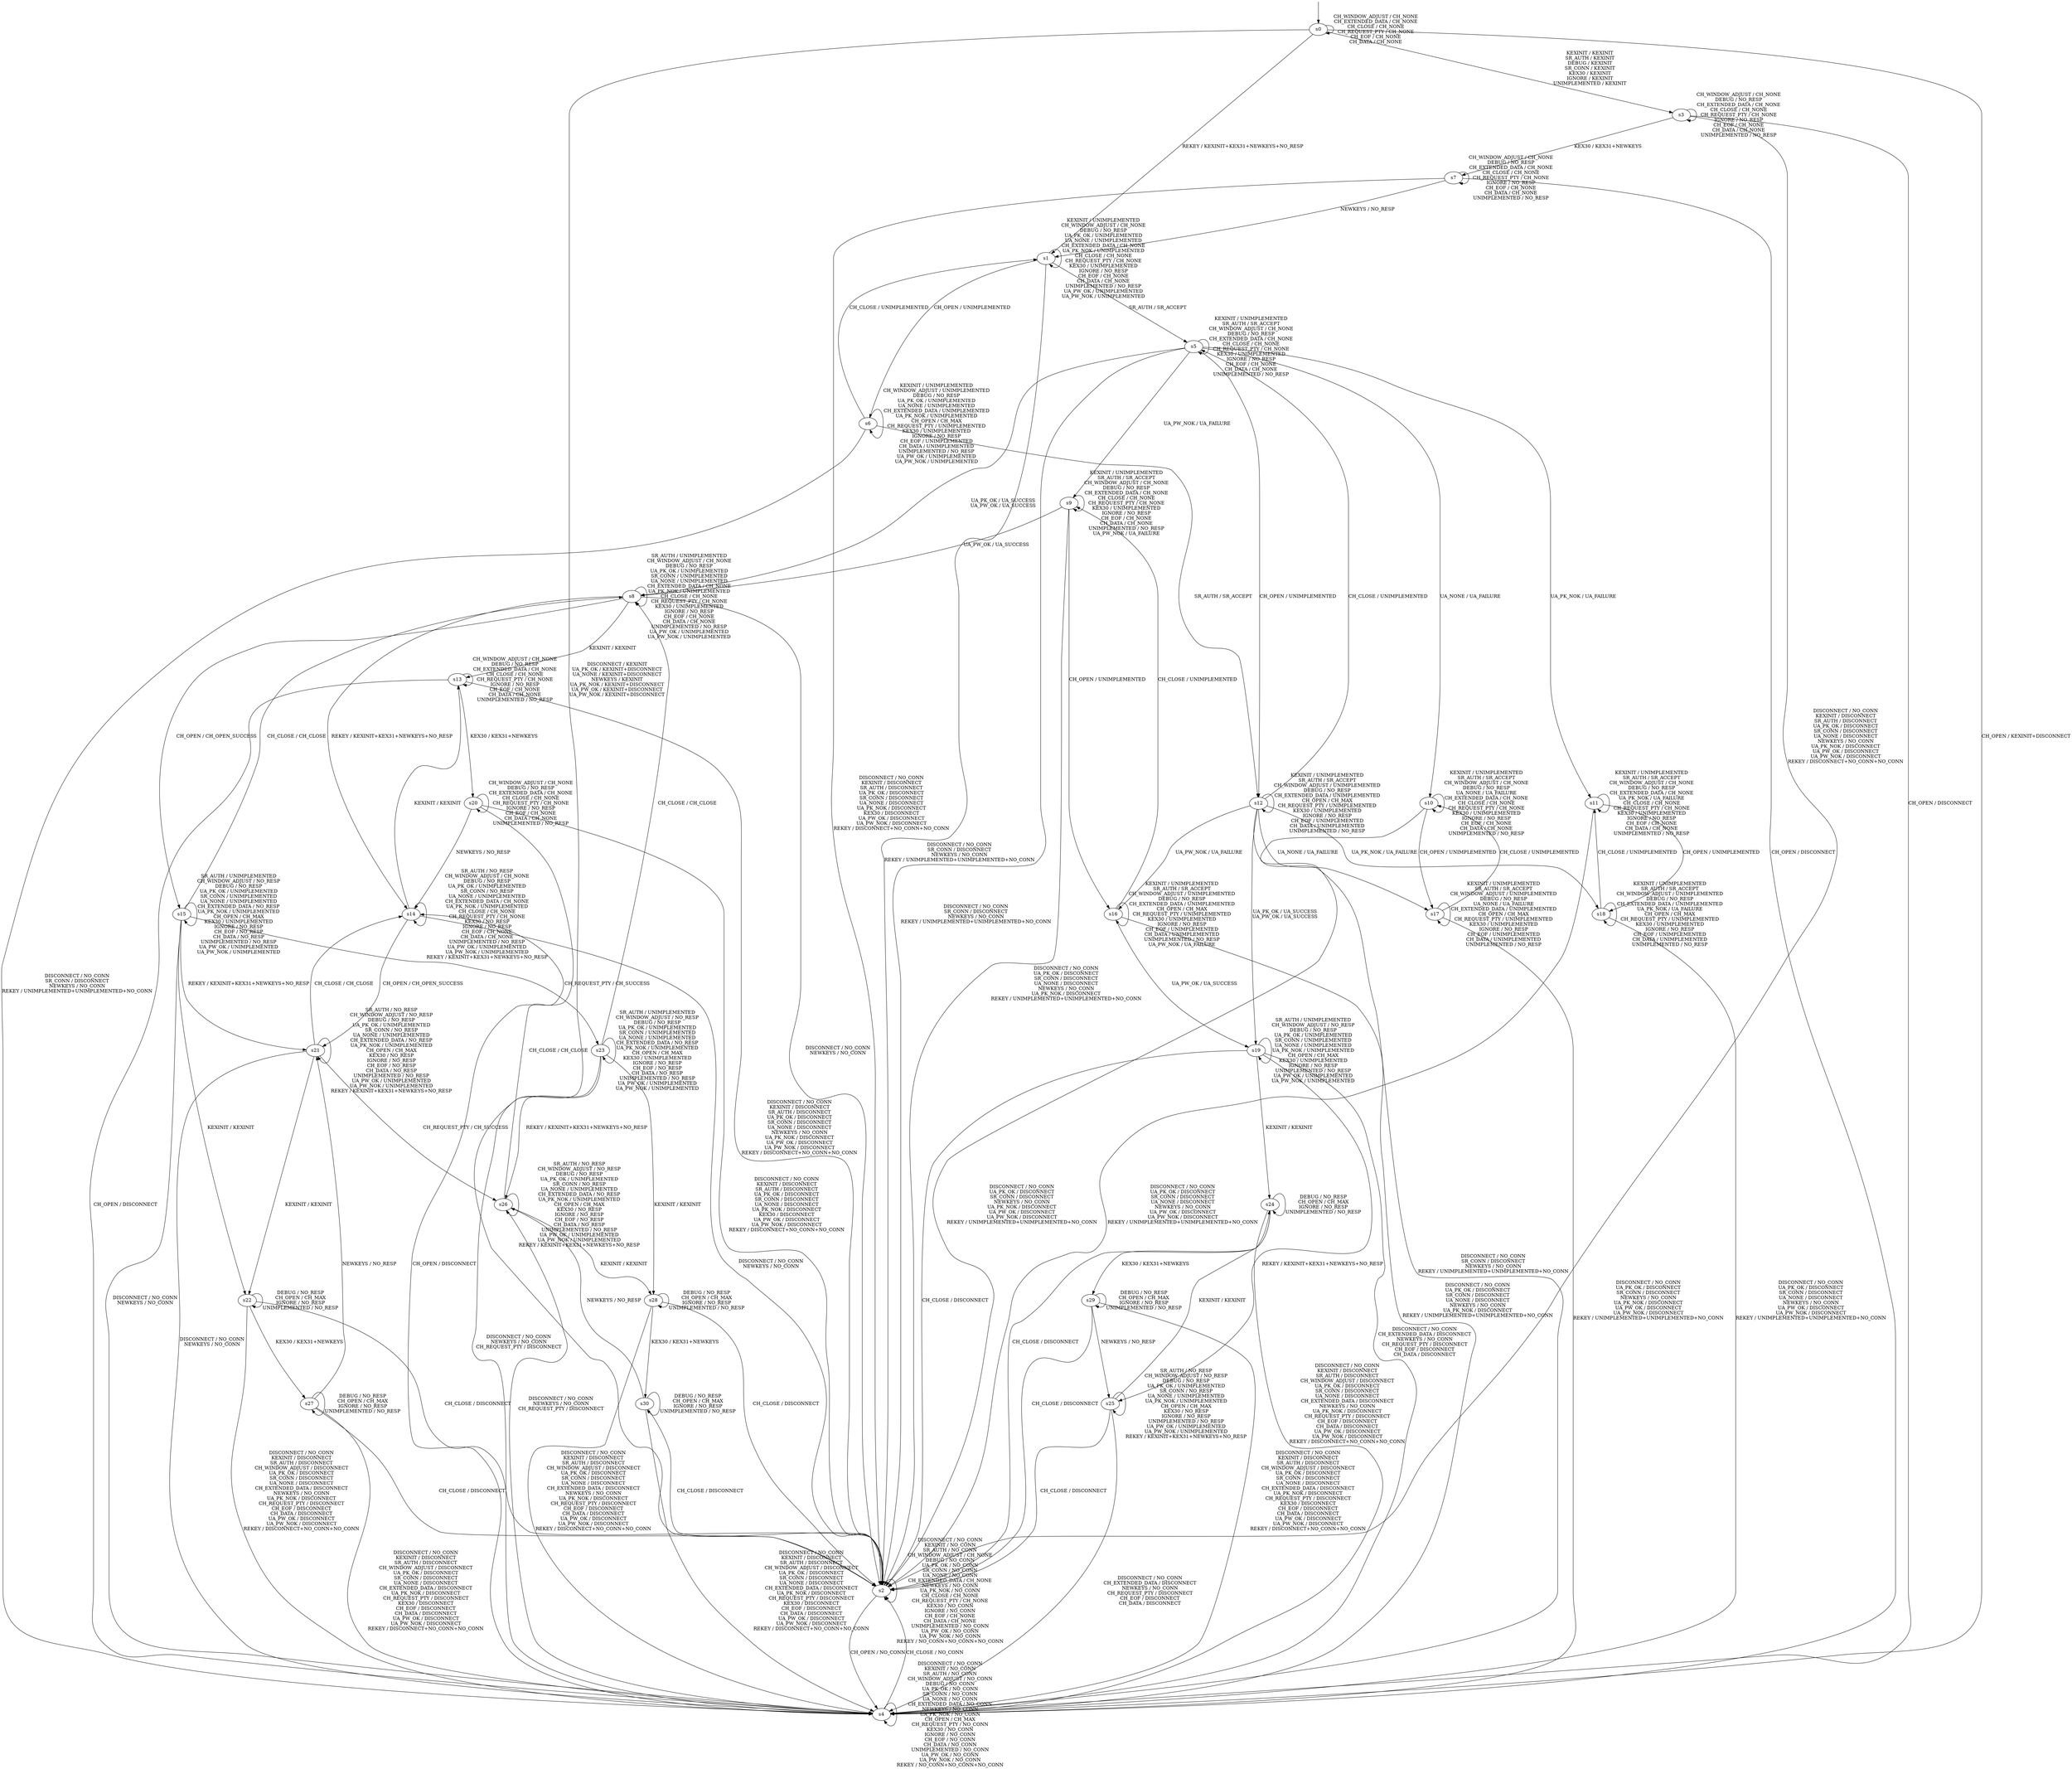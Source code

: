 digraph G {
label="";
s0;
s1;
s2;
s3;
s4;
s5;
s6;
s7;
s8;
s9;
s10;
s11;
s12;
s13;
s14;
s15;
s16;
s17;
s18;
s19;
s20;
s21;
s22;
s23;
s24;
s25;
s26;
s27;
s28;
s29;
s30;
s0 [label="s0"];
s0 -> s2  [label="DISCONNECT / KEXINIT
UA_PK_OK / KEXINIT+DISCONNECT
UA_NONE / KEXINIT+DISCONNECT
NEWKEYS / KEXINIT
UA_PK_NOK / KEXINIT+DISCONNECT
UA_PW_OK / KEXINIT+DISCONNECT
UA_PW_NOK / KEXINIT+DISCONNECT"];
s0 -> s3  [label="KEXINIT / KEXINIT
SR_AUTH / KEXINIT
DEBUG / KEXINIT
SR_CONN / KEXINIT
KEX30 / KEXINIT
IGNORE / KEXINIT
UNIMPLEMENTED / KEXINIT"];
s0 -> s0  [label="CH_WINDOW_ADJUST / CH_NONE
CH_EXTENDED_DATA / CH_NONE
CH_CLOSE / CH_NONE
CH_REQUEST_PTY / CH_NONE
CH_EOF / CH_NONE
CH_DATA / CH_NONE"];
s0 -> s4  [label="CH_OPEN / KEXINIT+DISCONNECT"];
s0 -> s1  [label="REKEY / KEXINIT+KEX31+NEWKEYS+NO_RESP"];
s1 [label="s1"];
s1 -> s2  [label="DISCONNECT / NO_CONN
SR_CONN / DISCONNECT
NEWKEYS / NO_CONN
REKEY / UNIMPLEMENTED+UNIMPLEMENTED+NO_CONN"];
s1 -> s1  [label="KEXINIT / UNIMPLEMENTED
CH_WINDOW_ADJUST / CH_NONE
DEBUG / NO_RESP
UA_PK_OK / UNIMPLEMENTED
UA_NONE / UNIMPLEMENTED
CH_EXTENDED_DATA / CH_NONE
UA_PK_NOK / UNIMPLEMENTED
CH_CLOSE / CH_NONE
CH_REQUEST_PTY / CH_NONE
KEX30 / UNIMPLEMENTED
IGNORE / NO_RESP
CH_EOF / CH_NONE
CH_DATA / CH_NONE
UNIMPLEMENTED / NO_RESP
UA_PW_OK / UNIMPLEMENTED
UA_PW_NOK / UNIMPLEMENTED"];
s1 -> s5  [label="SR_AUTH / SR_ACCEPT"];
s1 -> s6  [label="CH_OPEN / UNIMPLEMENTED"];
s2 [label="s2"];
s2 -> s2  [label="DISCONNECT / NO_CONN
KEXINIT / NO_CONN
SR_AUTH / NO_CONN
CH_WINDOW_ADJUST / CH_NONE
DEBUG / NO_CONN
UA_PK_OK / NO_CONN
SR_CONN / NO_CONN
UA_NONE / NO_CONN
CH_EXTENDED_DATA / CH_NONE
NEWKEYS / NO_CONN
UA_PK_NOK / NO_CONN
CH_CLOSE / CH_NONE
CH_REQUEST_PTY / CH_NONE
KEX30 / NO_CONN
IGNORE / NO_CONN
CH_EOF / CH_NONE
CH_DATA / CH_NONE
UNIMPLEMENTED / NO_CONN
UA_PW_OK / NO_CONN
UA_PW_NOK / NO_CONN
REKEY / NO_CONN+NO_CONN+NO_CONN"];
s2 -> s4  [label="CH_OPEN / NO_CONN"];
s3 [label="s3"];
s3 -> s2  [label="DISCONNECT / NO_CONN
KEXINIT / DISCONNECT
SR_AUTH / DISCONNECT
UA_PK_OK / DISCONNECT
SR_CONN / DISCONNECT
UA_NONE / DISCONNECT
NEWKEYS / NO_CONN
UA_PK_NOK / DISCONNECT
UA_PW_OK / DISCONNECT
UA_PW_NOK / DISCONNECT
REKEY / DISCONNECT+NO_CONN+NO_CONN"];
s3 -> s3  [label="CH_WINDOW_ADJUST / CH_NONE
DEBUG / NO_RESP
CH_EXTENDED_DATA / CH_NONE
CH_CLOSE / CH_NONE
CH_REQUEST_PTY / CH_NONE
IGNORE / NO_RESP
CH_EOF / CH_NONE
CH_DATA / CH_NONE
UNIMPLEMENTED / NO_RESP"];
s3 -> s4  [label="CH_OPEN / DISCONNECT"];
s3 -> s7  [label="KEX30 / KEX31+NEWKEYS"];
s4 [label="s4"];
s4 -> s4  [label="DISCONNECT / NO_CONN
KEXINIT / NO_CONN
SR_AUTH / NO_CONN
CH_WINDOW_ADJUST / NO_CONN
DEBUG / NO_CONN
UA_PK_OK / NO_CONN
SR_CONN / NO_CONN
UA_NONE / NO_CONN
CH_EXTENDED_DATA / NO_CONN
NEWKEYS / NO_CONN
UA_PK_NOK / NO_CONN
CH_OPEN / CH_MAX
CH_REQUEST_PTY / NO_CONN
KEX30 / NO_CONN
IGNORE / NO_CONN
CH_EOF / NO_CONN
CH_DATA / NO_CONN
UNIMPLEMENTED / NO_CONN
UA_PW_OK / NO_CONN
UA_PW_NOK / NO_CONN
REKEY / NO_CONN+NO_CONN+NO_CONN"];
s4 -> s2  [label="CH_CLOSE / NO_CONN"];
s5 [label="s5"];
s5 -> s2  [label="DISCONNECT / NO_CONN
SR_CONN / DISCONNECT
NEWKEYS / NO_CONN
REKEY / UNIMPLEMENTED+UNIMPLEMENTED+NO_CONN"];
s5 -> s5  [label="KEXINIT / UNIMPLEMENTED
SR_AUTH / SR_ACCEPT
CH_WINDOW_ADJUST / CH_NONE
DEBUG / NO_RESP
CH_EXTENDED_DATA / CH_NONE
CH_CLOSE / CH_NONE
CH_REQUEST_PTY / CH_NONE
KEX30 / UNIMPLEMENTED
IGNORE / NO_RESP
CH_EOF / CH_NONE
CH_DATA / CH_NONE
UNIMPLEMENTED / NO_RESP"];
s5 -> s8  [label="UA_PK_OK / UA_SUCCESS
UA_PW_OK / UA_SUCCESS"];
s5 -> s10  [label="UA_NONE / UA_FAILURE"];
s5 -> s11  [label="UA_PK_NOK / UA_FAILURE"];
s5 -> s12  [label="CH_OPEN / UNIMPLEMENTED"];
s5 -> s9  [label="UA_PW_NOK / UA_FAILURE"];
s6 [label="s6"];
s6 -> s4  [label="DISCONNECT / NO_CONN
SR_CONN / DISCONNECT
NEWKEYS / NO_CONN
REKEY / UNIMPLEMENTED+UNIMPLEMENTED+NO_CONN"];
s6 -> s6  [label="KEXINIT / UNIMPLEMENTED
CH_WINDOW_ADJUST / UNIMPLEMENTED
DEBUG / NO_RESP
UA_PK_OK / UNIMPLEMENTED
UA_NONE / UNIMPLEMENTED
CH_EXTENDED_DATA / UNIMPLEMENTED
UA_PK_NOK / UNIMPLEMENTED
CH_OPEN / CH_MAX
CH_REQUEST_PTY / UNIMPLEMENTED
KEX30 / UNIMPLEMENTED
IGNORE / NO_RESP
CH_EOF / UNIMPLEMENTED
CH_DATA / UNIMPLEMENTED
UNIMPLEMENTED / NO_RESP
UA_PW_OK / UNIMPLEMENTED
UA_PW_NOK / UNIMPLEMENTED"];
s6 -> s12  [label="SR_AUTH / SR_ACCEPT"];
s6 -> s1  [label="CH_CLOSE / UNIMPLEMENTED"];
s7 [label="s7"];
s7 -> s2  [label="DISCONNECT / NO_CONN
KEXINIT / DISCONNECT
SR_AUTH / DISCONNECT
UA_PK_OK / DISCONNECT
SR_CONN / DISCONNECT
UA_NONE / DISCONNECT
UA_PK_NOK / DISCONNECT
KEX30 / DISCONNECT
UA_PW_OK / DISCONNECT
UA_PW_NOK / DISCONNECT
REKEY / DISCONNECT+NO_CONN+NO_CONN"];
s7 -> s7  [label="CH_WINDOW_ADJUST / CH_NONE
DEBUG / NO_RESP
CH_EXTENDED_DATA / CH_NONE
CH_CLOSE / CH_NONE
CH_REQUEST_PTY / CH_NONE
IGNORE / NO_RESP
CH_EOF / CH_NONE
CH_DATA / CH_NONE
UNIMPLEMENTED / NO_RESP"];
s7 -> s1  [label="NEWKEYS / NO_RESP"];
s7 -> s4  [label="CH_OPEN / DISCONNECT"];
s8 [label="s8"];
s8 -> s2  [label="DISCONNECT / NO_CONN
NEWKEYS / NO_CONN"];
s8 -> s13  [label="KEXINIT / KEXINIT"];
s8 -> s8  [label="SR_AUTH / UNIMPLEMENTED
CH_WINDOW_ADJUST / CH_NONE
DEBUG / NO_RESP
UA_PK_OK / UNIMPLEMENTED
SR_CONN / UNIMPLEMENTED
UA_NONE / UNIMPLEMENTED
CH_EXTENDED_DATA / CH_NONE
UA_PK_NOK / UNIMPLEMENTED
CH_CLOSE / CH_NONE
CH_REQUEST_PTY / CH_NONE
KEX30 / UNIMPLEMENTED
IGNORE / NO_RESP
CH_EOF / CH_NONE
CH_DATA / CH_NONE
UNIMPLEMENTED / NO_RESP
UA_PW_OK / UNIMPLEMENTED
UA_PW_NOK / UNIMPLEMENTED"];
s8 -> s15  [label="CH_OPEN / CH_OPEN_SUCCESS"];
s8 -> s14  [label="REKEY / KEXINIT+KEX31+NEWKEYS+NO_RESP"];
s9 [label="s9"];
s9 -> s2  [label="DISCONNECT / NO_CONN
UA_PK_OK / DISCONNECT
SR_CONN / DISCONNECT
UA_NONE / DISCONNECT
NEWKEYS / NO_CONN
UA_PK_NOK / DISCONNECT
REKEY / UNIMPLEMENTED+UNIMPLEMENTED+NO_CONN"];
s9 -> s9  [label="KEXINIT / UNIMPLEMENTED
SR_AUTH / SR_ACCEPT
CH_WINDOW_ADJUST / CH_NONE
DEBUG / NO_RESP
CH_EXTENDED_DATA / CH_NONE
CH_CLOSE / CH_NONE
CH_REQUEST_PTY / CH_NONE
KEX30 / UNIMPLEMENTED
IGNORE / NO_RESP
CH_EOF / CH_NONE
CH_DATA / CH_NONE
UNIMPLEMENTED / NO_RESP
UA_PW_NOK / UA_FAILURE"];
s9 -> s16  [label="CH_OPEN / UNIMPLEMENTED"];
s9 -> s8  [label="UA_PW_OK / UA_SUCCESS"];
s10 [label="s10"];
s10 -> s2  [label="DISCONNECT / NO_CONN
UA_PK_OK / DISCONNECT
SR_CONN / DISCONNECT
NEWKEYS / NO_CONN
UA_PK_NOK / DISCONNECT
UA_PW_OK / DISCONNECT
UA_PW_NOK / DISCONNECT
REKEY / UNIMPLEMENTED+UNIMPLEMENTED+NO_CONN"];
s10 -> s10  [label="KEXINIT / UNIMPLEMENTED
SR_AUTH / SR_ACCEPT
CH_WINDOW_ADJUST / CH_NONE
DEBUG / NO_RESP
UA_NONE / UA_FAILURE
CH_EXTENDED_DATA / CH_NONE
CH_CLOSE / CH_NONE
CH_REQUEST_PTY / CH_NONE
KEX30 / UNIMPLEMENTED
IGNORE / NO_RESP
CH_EOF / CH_NONE
CH_DATA / CH_NONE
UNIMPLEMENTED / NO_RESP"];
s10 -> s17  [label="CH_OPEN / UNIMPLEMENTED"];
s11 [label="s11"];
s11 -> s2  [label="DISCONNECT / NO_CONN
UA_PK_OK / DISCONNECT
SR_CONN / DISCONNECT
UA_NONE / DISCONNECT
NEWKEYS / NO_CONN
UA_PW_OK / DISCONNECT
UA_PW_NOK / DISCONNECT
REKEY / UNIMPLEMENTED+UNIMPLEMENTED+NO_CONN"];
s11 -> s11  [label="KEXINIT / UNIMPLEMENTED
SR_AUTH / SR_ACCEPT
CH_WINDOW_ADJUST / CH_NONE
DEBUG / NO_RESP
CH_EXTENDED_DATA / CH_NONE
UA_PK_NOK / UA_FAILURE
CH_CLOSE / CH_NONE
CH_REQUEST_PTY / CH_NONE
KEX30 / UNIMPLEMENTED
IGNORE / NO_RESP
CH_EOF / CH_NONE
CH_DATA / CH_NONE
UNIMPLEMENTED / NO_RESP"];
s11 -> s18  [label="CH_OPEN / UNIMPLEMENTED"];
s12 [label="s12"];
s12 -> s4  [label="DISCONNECT / NO_CONN
SR_CONN / DISCONNECT
NEWKEYS / NO_CONN
REKEY / UNIMPLEMENTED+UNIMPLEMENTED+NO_CONN"];
s12 -> s12  [label="KEXINIT / UNIMPLEMENTED
SR_AUTH / SR_ACCEPT
CH_WINDOW_ADJUST / UNIMPLEMENTED
DEBUG / NO_RESP
CH_EXTENDED_DATA / UNIMPLEMENTED
CH_OPEN / CH_MAX
CH_REQUEST_PTY / UNIMPLEMENTED
KEX30 / UNIMPLEMENTED
IGNORE / NO_RESP
CH_EOF / UNIMPLEMENTED
CH_DATA / UNIMPLEMENTED
UNIMPLEMENTED / NO_RESP"];
s12 -> s19  [label="UA_PK_OK / UA_SUCCESS
UA_PW_OK / UA_SUCCESS"];
s12 -> s17  [label="UA_NONE / UA_FAILURE"];
s12 -> s18  [label="UA_PK_NOK / UA_FAILURE"];
s12 -> s5  [label="CH_CLOSE / UNIMPLEMENTED"];
s12 -> s16  [label="UA_PW_NOK / UA_FAILURE"];
s13 [label="s13"];
s13 -> s2  [label="DISCONNECT / NO_CONN
KEXINIT / DISCONNECT
SR_AUTH / DISCONNECT
UA_PK_OK / DISCONNECT
SR_CONN / DISCONNECT
UA_NONE / DISCONNECT
NEWKEYS / NO_CONN
UA_PK_NOK / DISCONNECT
UA_PW_OK / DISCONNECT
UA_PW_NOK / DISCONNECT
REKEY / DISCONNECT+NO_CONN+NO_CONN"];
s13 -> s13  [label="CH_WINDOW_ADJUST / CH_NONE
DEBUG / NO_RESP
CH_EXTENDED_DATA / CH_NONE
CH_CLOSE / CH_NONE
CH_REQUEST_PTY / CH_NONE
IGNORE / NO_RESP
CH_EOF / CH_NONE
CH_DATA / CH_NONE
UNIMPLEMENTED / NO_RESP"];
s13 -> s4  [label="CH_OPEN / DISCONNECT"];
s13 -> s20  [label="KEX30 / KEX31+NEWKEYS"];
s14 [label="s14"];
s14 -> s2  [label="DISCONNECT / NO_CONN
NEWKEYS / NO_CONN"];
s14 -> s13  [label="KEXINIT / KEXINIT"];
s14 -> s14  [label="SR_AUTH / NO_RESP
CH_WINDOW_ADJUST / CH_NONE
DEBUG / NO_RESP
UA_PK_OK / UNIMPLEMENTED
SR_CONN / NO_RESP
UA_NONE / UNIMPLEMENTED
CH_EXTENDED_DATA / CH_NONE
UA_PK_NOK / UNIMPLEMENTED
CH_CLOSE / CH_NONE
CH_REQUEST_PTY / CH_NONE
KEX30 / NO_RESP
IGNORE / NO_RESP
CH_EOF / CH_NONE
CH_DATA / CH_NONE
UNIMPLEMENTED / NO_RESP
UA_PW_OK / UNIMPLEMENTED
UA_PW_NOK / UNIMPLEMENTED
REKEY / KEXINIT+KEX31+NEWKEYS+NO_RESP"];
s14 -> s21  [label="CH_OPEN / CH_OPEN_SUCCESS"];
s15 [label="s15"];
s15 -> s4  [label="DISCONNECT / NO_CONN
NEWKEYS / NO_CONN"];
s15 -> s22  [label="KEXINIT / KEXINIT"];
s15 -> s15  [label="SR_AUTH / UNIMPLEMENTED
CH_WINDOW_ADJUST / NO_RESP
DEBUG / NO_RESP
UA_PK_OK / UNIMPLEMENTED
SR_CONN / UNIMPLEMENTED
UA_NONE / UNIMPLEMENTED
CH_EXTENDED_DATA / NO_RESP
UA_PK_NOK / UNIMPLEMENTED
CH_OPEN / CH_MAX
KEX30 / UNIMPLEMENTED
IGNORE / NO_RESP
CH_EOF / NO_RESP
CH_DATA / NO_RESP
UNIMPLEMENTED / NO_RESP
UA_PW_OK / UNIMPLEMENTED
UA_PW_NOK / UNIMPLEMENTED"];
s15 -> s8  [label="CH_CLOSE / CH_CLOSE"];
s15 -> s23  [label="CH_REQUEST_PTY / CH_SUCCESS"];
s15 -> s21  [label="REKEY / KEXINIT+KEX31+NEWKEYS+NO_RESP"];
s16 [label="s16"];
s16 -> s4  [label="DISCONNECT / NO_CONN
UA_PK_OK / DISCONNECT
SR_CONN / DISCONNECT
UA_NONE / DISCONNECT
NEWKEYS / NO_CONN
UA_PK_NOK / DISCONNECT
REKEY / UNIMPLEMENTED+UNIMPLEMENTED+NO_CONN"];
s16 -> s16  [label="KEXINIT / UNIMPLEMENTED
SR_AUTH / SR_ACCEPT
CH_WINDOW_ADJUST / UNIMPLEMENTED
DEBUG / NO_RESP
CH_EXTENDED_DATA / UNIMPLEMENTED
CH_OPEN / CH_MAX
CH_REQUEST_PTY / UNIMPLEMENTED
KEX30 / UNIMPLEMENTED
IGNORE / NO_RESP
CH_EOF / UNIMPLEMENTED
CH_DATA / UNIMPLEMENTED
UNIMPLEMENTED / NO_RESP
UA_PW_NOK / UA_FAILURE"];
s16 -> s9  [label="CH_CLOSE / UNIMPLEMENTED"];
s16 -> s19  [label="UA_PW_OK / UA_SUCCESS"];
s17 [label="s17"];
s17 -> s4  [label="DISCONNECT / NO_CONN
UA_PK_OK / DISCONNECT
SR_CONN / DISCONNECT
NEWKEYS / NO_CONN
UA_PK_NOK / DISCONNECT
UA_PW_OK / DISCONNECT
UA_PW_NOK / DISCONNECT
REKEY / UNIMPLEMENTED+UNIMPLEMENTED+NO_CONN"];
s17 -> s17  [label="KEXINIT / UNIMPLEMENTED
SR_AUTH / SR_ACCEPT
CH_WINDOW_ADJUST / UNIMPLEMENTED
DEBUG / NO_RESP
UA_NONE / UA_FAILURE
CH_EXTENDED_DATA / UNIMPLEMENTED
CH_OPEN / CH_MAX
CH_REQUEST_PTY / UNIMPLEMENTED
KEX30 / UNIMPLEMENTED
IGNORE / NO_RESP
CH_EOF / UNIMPLEMENTED
CH_DATA / UNIMPLEMENTED
UNIMPLEMENTED / NO_RESP"];
s17 -> s10  [label="CH_CLOSE / UNIMPLEMENTED"];
s18 [label="s18"];
s18 -> s4  [label="DISCONNECT / NO_CONN
UA_PK_OK / DISCONNECT
SR_CONN / DISCONNECT
UA_NONE / DISCONNECT
NEWKEYS / NO_CONN
UA_PW_OK / DISCONNECT
UA_PW_NOK / DISCONNECT
REKEY / UNIMPLEMENTED+UNIMPLEMENTED+NO_CONN"];
s18 -> s18  [label="KEXINIT / UNIMPLEMENTED
SR_AUTH / SR_ACCEPT
CH_WINDOW_ADJUST / UNIMPLEMENTED
DEBUG / NO_RESP
CH_EXTENDED_DATA / UNIMPLEMENTED
UA_PK_NOK / UA_FAILURE
CH_OPEN / CH_MAX
CH_REQUEST_PTY / UNIMPLEMENTED
KEX30 / UNIMPLEMENTED
IGNORE / NO_RESP
CH_EOF / UNIMPLEMENTED
CH_DATA / UNIMPLEMENTED
UNIMPLEMENTED / NO_RESP"];
s18 -> s11  [label="CH_CLOSE / UNIMPLEMENTED"];
s19 [label="s19"];
s19 -> s4  [label="DISCONNECT / NO_CONN
CH_EXTENDED_DATA / DISCONNECT
NEWKEYS / NO_CONN
CH_REQUEST_PTY / DISCONNECT
CH_EOF / DISCONNECT
CH_DATA / DISCONNECT"];
s19 -> s24  [label="KEXINIT / KEXINIT"];
s19 -> s19  [label="SR_AUTH / UNIMPLEMENTED
CH_WINDOW_ADJUST / NO_RESP
DEBUG / NO_RESP
UA_PK_OK / UNIMPLEMENTED
SR_CONN / UNIMPLEMENTED
UA_NONE / UNIMPLEMENTED
UA_PK_NOK / UNIMPLEMENTED
CH_OPEN / CH_MAX
KEX30 / UNIMPLEMENTED
IGNORE / NO_RESP
UNIMPLEMENTED / NO_RESP
UA_PW_OK / UNIMPLEMENTED
UA_PW_NOK / UNIMPLEMENTED"];
s19 -> s2  [label="CH_CLOSE / DISCONNECT"];
s19 -> s25  [label="REKEY / KEXINIT+KEX31+NEWKEYS+NO_RESP"];
s20 [label="s20"];
s20 -> s2  [label="DISCONNECT / NO_CONN
KEXINIT / DISCONNECT
SR_AUTH / DISCONNECT
UA_PK_OK / DISCONNECT
SR_CONN / DISCONNECT
UA_NONE / DISCONNECT
UA_PK_NOK / DISCONNECT
KEX30 / DISCONNECT
UA_PW_OK / DISCONNECT
UA_PW_NOK / DISCONNECT
REKEY / DISCONNECT+NO_CONN+NO_CONN"];
s20 -> s20  [label="CH_WINDOW_ADJUST / CH_NONE
DEBUG / NO_RESP
CH_EXTENDED_DATA / CH_NONE
CH_CLOSE / CH_NONE
CH_REQUEST_PTY / CH_NONE
IGNORE / NO_RESP
CH_EOF / CH_NONE
CH_DATA / CH_NONE
UNIMPLEMENTED / NO_RESP"];
s20 -> s14  [label="NEWKEYS / NO_RESP"];
s20 -> s4  [label="CH_OPEN / DISCONNECT"];
s21 [label="s21"];
s21 -> s4  [label="DISCONNECT / NO_CONN
NEWKEYS / NO_CONN"];
s21 -> s22  [label="KEXINIT / KEXINIT"];
s21 -> s21  [label="SR_AUTH / NO_RESP
CH_WINDOW_ADJUST / NO_RESP
DEBUG / NO_RESP
UA_PK_OK / UNIMPLEMENTED
SR_CONN / NO_RESP
UA_NONE / UNIMPLEMENTED
CH_EXTENDED_DATA / NO_RESP
UA_PK_NOK / UNIMPLEMENTED
CH_OPEN / CH_MAX
KEX30 / NO_RESP
IGNORE / NO_RESP
CH_EOF / NO_RESP
CH_DATA / NO_RESP
UNIMPLEMENTED / NO_RESP
UA_PW_OK / UNIMPLEMENTED
UA_PW_NOK / UNIMPLEMENTED
REKEY / KEXINIT+KEX31+NEWKEYS+NO_RESP"];
s21 -> s14  [label="CH_CLOSE / CH_CLOSE"];
s21 -> s26  [label="CH_REQUEST_PTY / CH_SUCCESS"];
s22 [label="s22"];
s22 -> s4  [label="DISCONNECT / NO_CONN
KEXINIT / DISCONNECT
SR_AUTH / DISCONNECT
CH_WINDOW_ADJUST / DISCONNECT
UA_PK_OK / DISCONNECT
SR_CONN / DISCONNECT
UA_NONE / DISCONNECT
CH_EXTENDED_DATA / DISCONNECT
NEWKEYS / NO_CONN
UA_PK_NOK / DISCONNECT
CH_REQUEST_PTY / DISCONNECT
CH_EOF / DISCONNECT
CH_DATA / DISCONNECT
UA_PW_OK / DISCONNECT
UA_PW_NOK / DISCONNECT
REKEY / DISCONNECT+NO_CONN+NO_CONN"];
s22 -> s22  [label="DEBUG / NO_RESP
CH_OPEN / CH_MAX
IGNORE / NO_RESP
UNIMPLEMENTED / NO_RESP"];
s22 -> s2  [label="CH_CLOSE / DISCONNECT"];
s22 -> s27  [label="KEX30 / KEX31+NEWKEYS"];
s23 [label="s23"];
s23 -> s4  [label="DISCONNECT / NO_CONN
NEWKEYS / NO_CONN
CH_REQUEST_PTY / DISCONNECT"];
s23 -> s28  [label="KEXINIT / KEXINIT"];
s23 -> s23  [label="SR_AUTH / UNIMPLEMENTED
CH_WINDOW_ADJUST / NO_RESP
DEBUG / NO_RESP
UA_PK_OK / UNIMPLEMENTED
SR_CONN / UNIMPLEMENTED
UA_NONE / UNIMPLEMENTED
CH_EXTENDED_DATA / NO_RESP
UA_PK_NOK / UNIMPLEMENTED
CH_OPEN / CH_MAX
KEX30 / UNIMPLEMENTED
IGNORE / NO_RESP
CH_EOF / NO_RESP
CH_DATA / NO_RESP
UNIMPLEMENTED / NO_RESP
UA_PW_OK / UNIMPLEMENTED
UA_PW_NOK / UNIMPLEMENTED"];
s23 -> s8  [label="CH_CLOSE / CH_CLOSE"];
s23 -> s26  [label="REKEY / KEXINIT+KEX31+NEWKEYS+NO_RESP"];
s24 [label="s24"];
s24 -> s4  [label="DISCONNECT / NO_CONN
KEXINIT / DISCONNECT
SR_AUTH / DISCONNECT
CH_WINDOW_ADJUST / DISCONNECT
UA_PK_OK / DISCONNECT
SR_CONN / DISCONNECT
UA_NONE / DISCONNECT
CH_EXTENDED_DATA / DISCONNECT
NEWKEYS / NO_CONN
UA_PK_NOK / DISCONNECT
CH_REQUEST_PTY / DISCONNECT
CH_EOF / DISCONNECT
CH_DATA / DISCONNECT
UA_PW_OK / DISCONNECT
UA_PW_NOK / DISCONNECT
REKEY / DISCONNECT+NO_CONN+NO_CONN"];
s24 -> s24  [label="DEBUG / NO_RESP
CH_OPEN / CH_MAX
IGNORE / NO_RESP
UNIMPLEMENTED / NO_RESP"];
s24 -> s2  [label="CH_CLOSE / DISCONNECT"];
s24 -> s29  [label="KEX30 / KEX31+NEWKEYS"];
s25 [label="s25"];
s25 -> s4  [label="DISCONNECT / NO_CONN
CH_EXTENDED_DATA / DISCONNECT
NEWKEYS / NO_CONN
CH_REQUEST_PTY / DISCONNECT
CH_EOF / DISCONNECT
CH_DATA / DISCONNECT"];
s25 -> s24  [label="KEXINIT / KEXINIT"];
s25 -> s25  [label="SR_AUTH / NO_RESP
CH_WINDOW_ADJUST / NO_RESP
DEBUG / NO_RESP
UA_PK_OK / UNIMPLEMENTED
SR_CONN / NO_RESP
UA_NONE / UNIMPLEMENTED
UA_PK_NOK / UNIMPLEMENTED
CH_OPEN / CH_MAX
KEX30 / NO_RESP
IGNORE / NO_RESP
UNIMPLEMENTED / NO_RESP
UA_PW_OK / UNIMPLEMENTED
UA_PW_NOK / UNIMPLEMENTED
REKEY / KEXINIT+KEX31+NEWKEYS+NO_RESP"];
s25 -> s2  [label="CH_CLOSE / DISCONNECT"];
s26 [label="s26"];
s26 -> s4  [label="DISCONNECT / NO_CONN
NEWKEYS / NO_CONN
CH_REQUEST_PTY / DISCONNECT"];
s26 -> s28  [label="KEXINIT / KEXINIT"];
s26 -> s26  [label="SR_AUTH / NO_RESP
CH_WINDOW_ADJUST / NO_RESP
DEBUG / NO_RESP
UA_PK_OK / UNIMPLEMENTED
SR_CONN / NO_RESP
UA_NONE / UNIMPLEMENTED
CH_EXTENDED_DATA / NO_RESP
UA_PK_NOK / UNIMPLEMENTED
CH_OPEN / CH_MAX
KEX30 / NO_RESP
IGNORE / NO_RESP
CH_EOF / NO_RESP
CH_DATA / NO_RESP
UNIMPLEMENTED / NO_RESP
UA_PW_OK / UNIMPLEMENTED
UA_PW_NOK / UNIMPLEMENTED
REKEY / KEXINIT+KEX31+NEWKEYS+NO_RESP"];
s26 -> s14  [label="CH_CLOSE / CH_CLOSE"];
s27 [label="s27"];
s27 -> s4  [label="DISCONNECT / NO_CONN
KEXINIT / DISCONNECT
SR_AUTH / DISCONNECT
CH_WINDOW_ADJUST / DISCONNECT
UA_PK_OK / DISCONNECT
SR_CONN / DISCONNECT
UA_NONE / DISCONNECT
CH_EXTENDED_DATA / DISCONNECT
UA_PK_NOK / DISCONNECT
CH_REQUEST_PTY / DISCONNECT
KEX30 / DISCONNECT
CH_EOF / DISCONNECT
CH_DATA / DISCONNECT
UA_PW_OK / DISCONNECT
UA_PW_NOK / DISCONNECT
REKEY / DISCONNECT+NO_CONN+NO_CONN"];
s27 -> s27  [label="DEBUG / NO_RESP
CH_OPEN / CH_MAX
IGNORE / NO_RESP
UNIMPLEMENTED / NO_RESP"];
s27 -> s21  [label="NEWKEYS / NO_RESP"];
s27 -> s2  [label="CH_CLOSE / DISCONNECT"];
s28 [label="s28"];
s28 -> s4  [label="DISCONNECT / NO_CONN
KEXINIT / DISCONNECT
SR_AUTH / DISCONNECT
CH_WINDOW_ADJUST / DISCONNECT
UA_PK_OK / DISCONNECT
SR_CONN / DISCONNECT
UA_NONE / DISCONNECT
CH_EXTENDED_DATA / DISCONNECT
NEWKEYS / NO_CONN
UA_PK_NOK / DISCONNECT
CH_REQUEST_PTY / DISCONNECT
CH_EOF / DISCONNECT
CH_DATA / DISCONNECT
UA_PW_OK / DISCONNECT
UA_PW_NOK / DISCONNECT
REKEY / DISCONNECT+NO_CONN+NO_CONN"];
s28 -> s28  [label="DEBUG / NO_RESP
CH_OPEN / CH_MAX
IGNORE / NO_RESP
UNIMPLEMENTED / NO_RESP"];
s28 -> s2  [label="CH_CLOSE / DISCONNECT"];
s28 -> s30  [label="KEX30 / KEX31+NEWKEYS"];
s29 [label="s29"];
s29 -> s4  [label="DISCONNECT / NO_CONN
KEXINIT / DISCONNECT
SR_AUTH / DISCONNECT
CH_WINDOW_ADJUST / DISCONNECT
UA_PK_OK / DISCONNECT
SR_CONN / DISCONNECT
UA_NONE / DISCONNECT
CH_EXTENDED_DATA / DISCONNECT
UA_PK_NOK / DISCONNECT
CH_REQUEST_PTY / DISCONNECT
KEX30 / DISCONNECT
CH_EOF / DISCONNECT
CH_DATA / DISCONNECT
UA_PW_OK / DISCONNECT
UA_PW_NOK / DISCONNECT
REKEY / DISCONNECT+NO_CONN+NO_CONN"];
s29 -> s29  [label="DEBUG / NO_RESP
CH_OPEN / CH_MAX
IGNORE / NO_RESP
UNIMPLEMENTED / NO_RESP"];
s29 -> s25  [label="NEWKEYS / NO_RESP"];
s29 -> s2  [label="CH_CLOSE / DISCONNECT"];
s30 [label="s30"];
s30 -> s4  [label="DISCONNECT / NO_CONN
KEXINIT / DISCONNECT
SR_AUTH / DISCONNECT
CH_WINDOW_ADJUST / DISCONNECT
UA_PK_OK / DISCONNECT
SR_CONN / DISCONNECT
UA_NONE / DISCONNECT
CH_EXTENDED_DATA / DISCONNECT
UA_PK_NOK / DISCONNECT
CH_REQUEST_PTY / DISCONNECT
KEX30 / DISCONNECT
CH_EOF / DISCONNECT
CH_DATA / DISCONNECT
UA_PW_OK / DISCONNECT
UA_PW_NOK / DISCONNECT
REKEY / DISCONNECT+NO_CONN+NO_CONN"];
s30 -> s30  [label="DEBUG / NO_RESP
CH_OPEN / CH_MAX
IGNORE / NO_RESP
UNIMPLEMENTED / NO_RESP"];
s30 -> s26  [label="NEWKEYS / NO_RESP"];
s30 -> s2  [label="CH_CLOSE / DISCONNECT"];
__start0 [height="0", label="", shape="none", width="0"];
__start0 -> s0;
}
